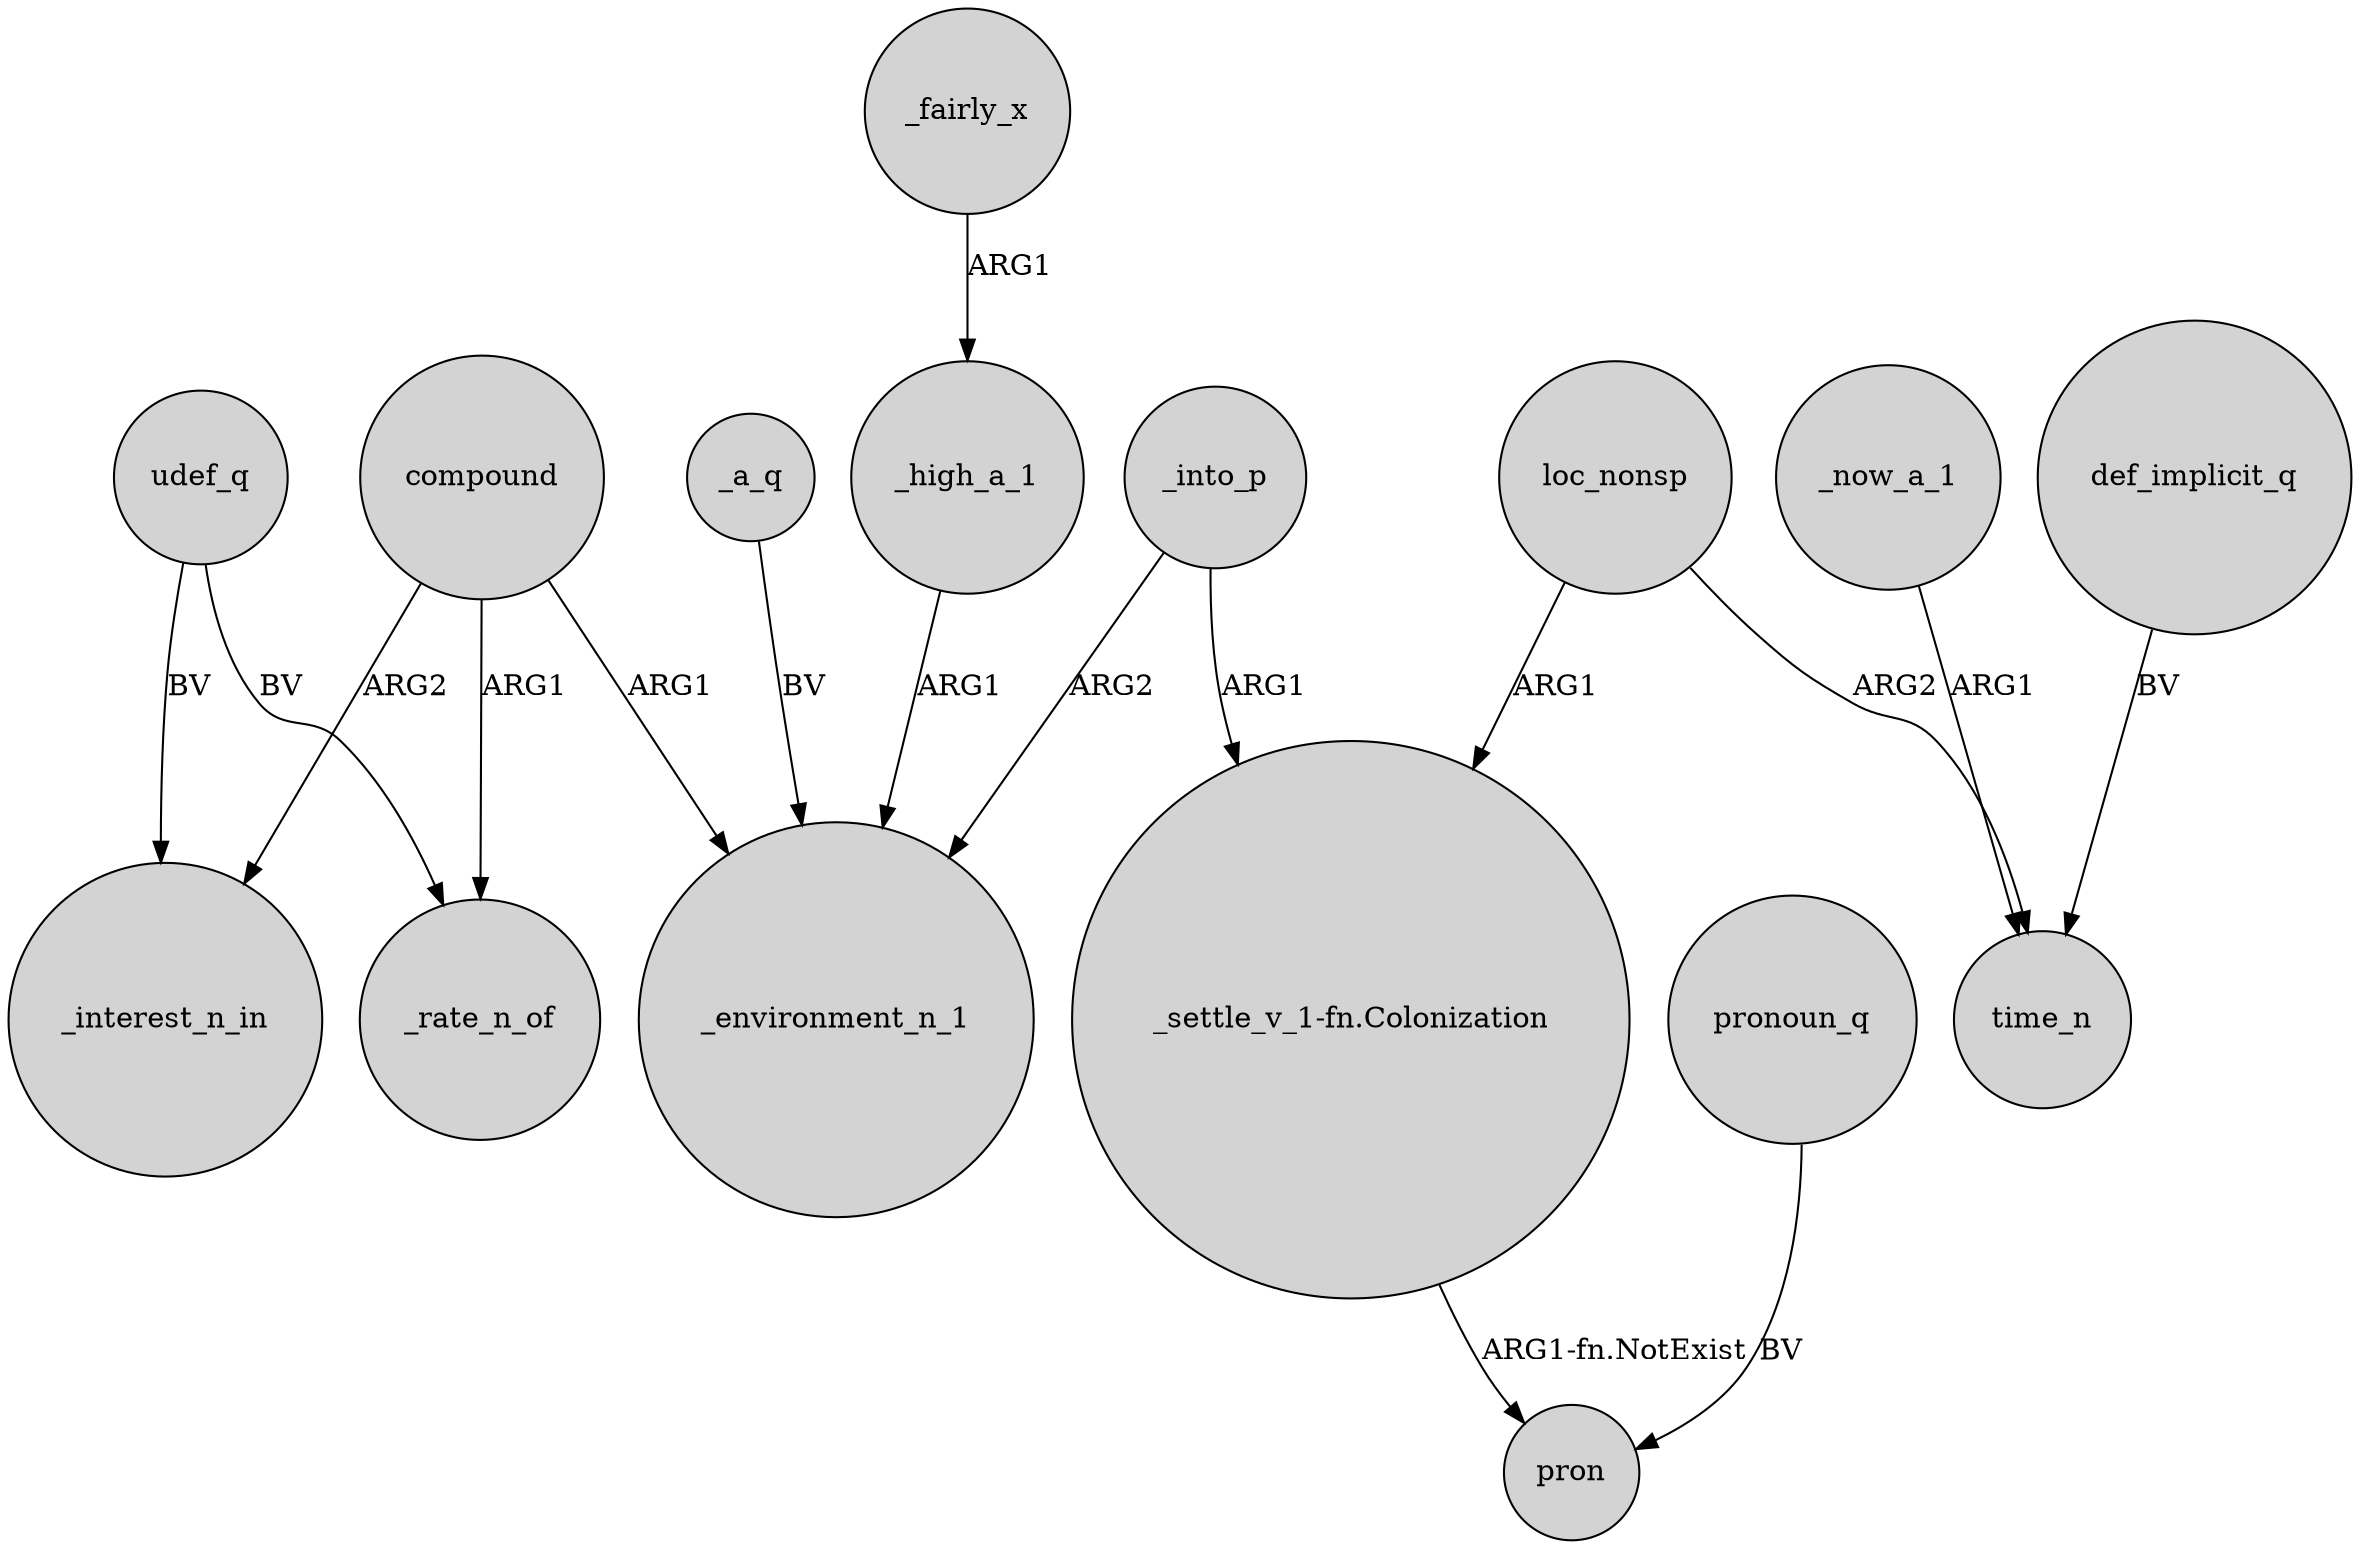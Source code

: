 digraph {
	node [shape=circle style=filled]
	compound -> _rate_n_of [label=ARG1]
	_a_q -> _environment_n_1 [label=BV]
	loc_nonsp -> "_settle_v_1-fn.Colonization" [label=ARG1]
	udef_q -> _rate_n_of [label=BV]
	_into_p -> "_settle_v_1-fn.Colonization" [label=ARG1]
	udef_q -> _interest_n_in [label=BV]
	compound -> _environment_n_1 [label=ARG1]
	_fairly_x -> _high_a_1 [label=ARG1]
	_now_a_1 -> time_n [label=ARG1]
	_high_a_1 -> _environment_n_1 [label=ARG1]
	compound -> _interest_n_in [label=ARG2]
	loc_nonsp -> time_n [label=ARG2]
	_into_p -> _environment_n_1 [label=ARG2]
	def_implicit_q -> time_n [label=BV]
	"_settle_v_1-fn.Colonization" -> pron [label="ARG1-fn.NotExist"]
	pronoun_q -> pron [label=BV]
}
